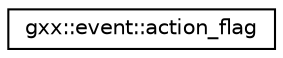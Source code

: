 digraph "Graphical Class Hierarchy"
{
  edge [fontname="Helvetica",fontsize="10",labelfontname="Helvetica",labelfontsize="10"];
  node [fontname="Helvetica",fontsize="10",shape=record];
  rankdir="LR";
  Node1 [label="gxx::event::action_flag",height=0.2,width=0.4,color="black", fillcolor="white", style="filled",URL="$classgxx_1_1event_1_1action__flag.html"];
}
